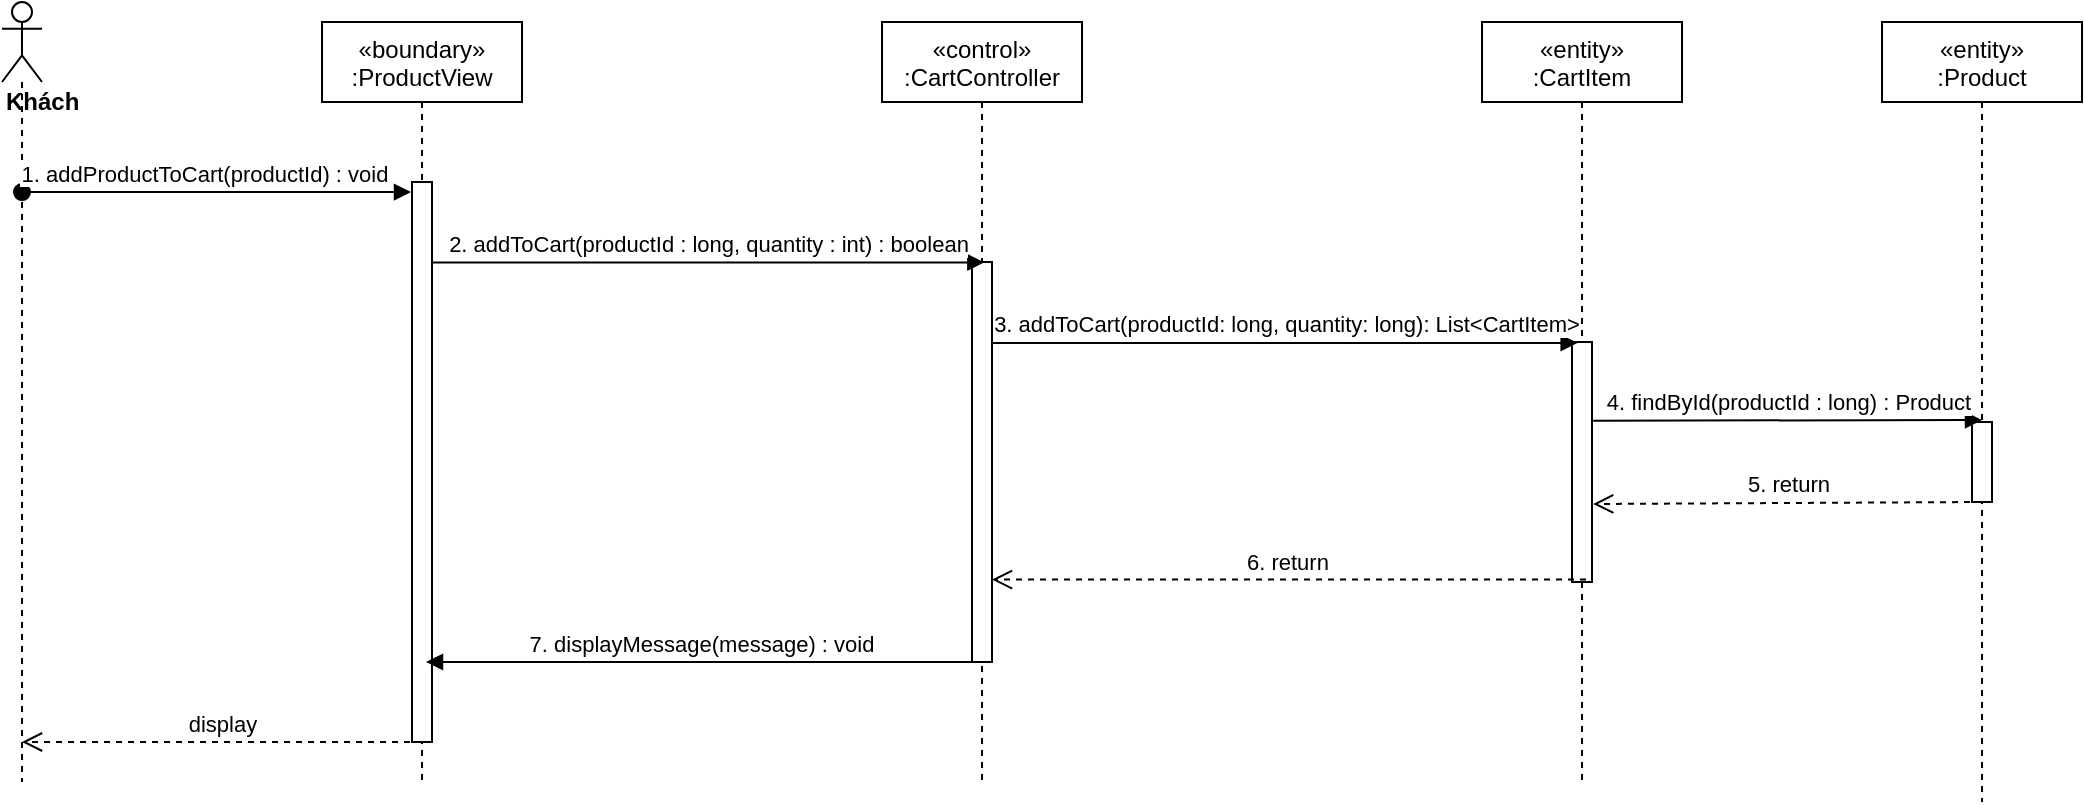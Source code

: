<mxfile version="14.7.6" type="device"><diagram id="kgpKYQtTHZ0yAKxKKP6v" name="Page-1"><mxGraphModel dx="1038" dy="521" grid="1" gridSize="10" guides="1" tooltips="1" connect="1" arrows="1" fold="1" page="1" pageScale="1" pageWidth="850" pageHeight="1100" math="0" shadow="0"><root><mxCell id="0"/><mxCell id="1" parent="0"/><mxCell id="_UgpjV0s_XWfuRvMgITZ-18" value="«boundary»&#10;:ProductView" style="shape=umlLifeline;perimeter=lifelinePerimeter;container=1;collapsible=0;recursiveResize=0;rounded=0;shadow=0;strokeWidth=1;" parent="1" vertex="1"><mxGeometry x="300" y="80" width="100" height="380" as="geometry"/></mxCell><mxCell id="_UgpjV0s_XWfuRvMgITZ-19" value="" style="points=[];perimeter=orthogonalPerimeter;rounded=0;shadow=0;strokeWidth=1;" parent="_UgpjV0s_XWfuRvMgITZ-18" vertex="1"><mxGeometry x="45" y="80" width="10" height="280" as="geometry"/></mxCell><mxCell id="_UgpjV0s_XWfuRvMgITZ-21" value="«control»&#10;:CartController" style="shape=umlLifeline;perimeter=lifelinePerimeter;container=1;collapsible=0;recursiveResize=0;rounded=0;shadow=0;strokeWidth=1;" parent="1" vertex="1"><mxGeometry x="580" y="80" width="100" height="380" as="geometry"/></mxCell><mxCell id="_UgpjV0s_XWfuRvMgITZ-22" value="" style="points=[];perimeter=orthogonalPerimeter;rounded=0;shadow=0;strokeWidth=1;" parent="_UgpjV0s_XWfuRvMgITZ-21" vertex="1"><mxGeometry x="45" y="120" width="10" height="200" as="geometry"/></mxCell><mxCell id="_UgpjV0s_XWfuRvMgITZ-23" value="&lt;div&gt;&lt;b&gt;Khách&lt;/b&gt;&lt;/div&gt;" style="shape=umlLifeline;participant=umlActor;perimeter=lifelinePerimeter;whiteSpace=wrap;html=1;container=1;collapsible=0;recursiveResize=0;verticalAlign=top;spacingTop=36;outlineConnect=0;align=left;" parent="1" vertex="1"><mxGeometry x="140" y="70" width="20" height="390" as="geometry"/></mxCell><mxCell id="_UgpjV0s_XWfuRvMgITZ-24" value="1. addProductToCart(productId) : void" style="verticalAlign=bottom;startArrow=oval;endArrow=block;startSize=8;shadow=0;strokeWidth=1;entryX=-0.05;entryY=0.018;entryDx=0;entryDy=0;entryPerimeter=0;" parent="1" source="_UgpjV0s_XWfuRvMgITZ-23" target="_UgpjV0s_XWfuRvMgITZ-19" edge="1"><mxGeometry x="-0.06" relative="1" as="geometry"><mxPoint x="100" y="170" as="sourcePoint"/><mxPoint as="offset"/></mxGeometry></mxCell><mxCell id="_UgpjV0s_XWfuRvMgITZ-25" value="«entity»&#10;:CartItem" style="shape=umlLifeline;perimeter=lifelinePerimeter;container=1;collapsible=0;recursiveResize=0;rounded=0;shadow=0;strokeWidth=1;" parent="1" vertex="1"><mxGeometry x="880" y="80" width="100" height="380" as="geometry"/></mxCell><mxCell id="_UgpjV0s_XWfuRvMgITZ-26" value="" style="points=[];perimeter=orthogonalPerimeter;rounded=0;shadow=0;strokeWidth=1;" parent="_UgpjV0s_XWfuRvMgITZ-25" vertex="1"><mxGeometry x="45" y="160" width="10" height="120" as="geometry"/></mxCell><mxCell id="_UgpjV0s_XWfuRvMgITZ-27" value="2. addToCart(productId : long, quantity : int) : boolean" style="html=1;verticalAlign=bottom;endArrow=block;entryX=0.617;entryY=0.001;entryDx=0;entryDy=0;entryPerimeter=0;" parent="1" source="_UgpjV0s_XWfuRvMgITZ-19" target="_UgpjV0s_XWfuRvMgITZ-22" edge="1"><mxGeometry width="80" relative="1" as="geometry"><mxPoint x="320" y="248" as="sourcePoint"/><mxPoint x="500" y="210" as="targetPoint"/></mxGeometry></mxCell><mxCell id="_UgpjV0s_XWfuRvMgITZ-28" value="3. addToCart(productId: long, quantity: long): List&amp;lt;CartItem&amp;gt;" style="html=1;verticalAlign=bottom;endArrow=block;entryX=0.283;entryY=0.004;entryDx=0;entryDy=0;entryPerimeter=0;" parent="1" source="_UgpjV0s_XWfuRvMgITZ-22" target="_UgpjV0s_XWfuRvMgITZ-26" edge="1"><mxGeometry width="80" relative="1" as="geometry"><mxPoint x="670" y="210" as="sourcePoint"/><mxPoint x="760" y="280" as="targetPoint"/></mxGeometry></mxCell><mxCell id="_UgpjV0s_XWfuRvMgITZ-33" value="6. return&amp;nbsp;" style="html=1;verticalAlign=bottom;endArrow=open;dashed=1;endSize=8;exitX=0.7;exitY=0.99;exitDx=0;exitDy=0;exitPerimeter=0;" parent="1" source="_UgpjV0s_XWfuRvMgITZ-26" target="_UgpjV0s_XWfuRvMgITZ-22" edge="1"><mxGeometry relative="1" as="geometry"><mxPoint x="870" y="370" as="sourcePoint"/><mxPoint x="650" y="370" as="targetPoint"/></mxGeometry></mxCell><mxCell id="_UgpjV0s_XWfuRvMgITZ-34" value="7. displayMessage(message) : void" style="verticalAlign=bottom;endArrow=block;shadow=0;strokeWidth=1;exitX=0.3;exitY=1;exitDx=0;exitDy=0;exitPerimeter=0;" parent="1" source="_UgpjV0s_XWfuRvMgITZ-22" edge="1"><mxGeometry relative="1" as="geometry"><mxPoint x="600" y="342" as="sourcePoint"/><mxPoint x="352" y="400" as="targetPoint"/></mxGeometry></mxCell><mxCell id="HvcBGnFfNRM3ur0YCka8-2" value="«entity»&#10;:Product" style="shape=umlLifeline;perimeter=lifelinePerimeter;container=1;collapsible=0;recursiveResize=0;rounded=0;shadow=0;strokeWidth=1;" parent="1" vertex="1"><mxGeometry x="1080" y="80" width="100" height="390" as="geometry"/></mxCell><mxCell id="HvcBGnFfNRM3ur0YCka8-3" value="" style="points=[];perimeter=orthogonalPerimeter;rounded=0;shadow=0;strokeWidth=1;" parent="HvcBGnFfNRM3ur0YCka8-2" vertex="1"><mxGeometry x="45" y="200" width="10" height="40" as="geometry"/></mxCell><mxCell id="HvcBGnFfNRM3ur0YCka8-4" value="4. findById(productId : long) : Product" style="html=1;verticalAlign=bottom;endArrow=block;entryX=0.5;entryY=-0.025;entryDx=0;entryDy=0;entryPerimeter=0;exitX=1.06;exitY=0.328;exitDx=0;exitDy=0;exitPerimeter=0;" parent="1" source="_UgpjV0s_XWfuRvMgITZ-26" target="HvcBGnFfNRM3ur0YCka8-3" edge="1"><mxGeometry width="80" relative="1" as="geometry"><mxPoint x="955" y="279" as="sourcePoint"/><mxPoint x="860" y="220" as="targetPoint"/></mxGeometry></mxCell><mxCell id="HvcBGnFfNRM3ur0YCka8-5" value="5. return" style="html=1;verticalAlign=bottom;endArrow=open;dashed=1;endSize=8;exitX=0.5;exitY=1;exitDx=0;exitDy=0;exitPerimeter=0;entryX=1.06;entryY=0.675;entryDx=0;entryDy=0;entryPerimeter=0;" parent="1" source="HvcBGnFfNRM3ur0YCka8-3" target="_UgpjV0s_XWfuRvMgITZ-26" edge="1"><mxGeometry relative="1" as="geometry"><mxPoint x="860" y="220" as="sourcePoint"/><mxPoint x="955" y="320" as="targetPoint"/></mxGeometry></mxCell><mxCell id="Bdf29DyCnrow-GIwNahi-1" value="display" style="html=1;verticalAlign=bottom;endArrow=open;dashed=1;endSize=8;exitX=0.5;exitY=1;exitDx=0;exitDy=0;exitPerimeter=0;" parent="1" source="_UgpjV0s_XWfuRvMgITZ-19" target="_UgpjV0s_XWfuRvMgITZ-23" edge="1"><mxGeometry relative="1" as="geometry"><mxPoint x="680" y="320" as="sourcePoint"/><mxPoint x="600" y="320" as="targetPoint"/></mxGeometry></mxCell></root></mxGraphModel></diagram></mxfile>